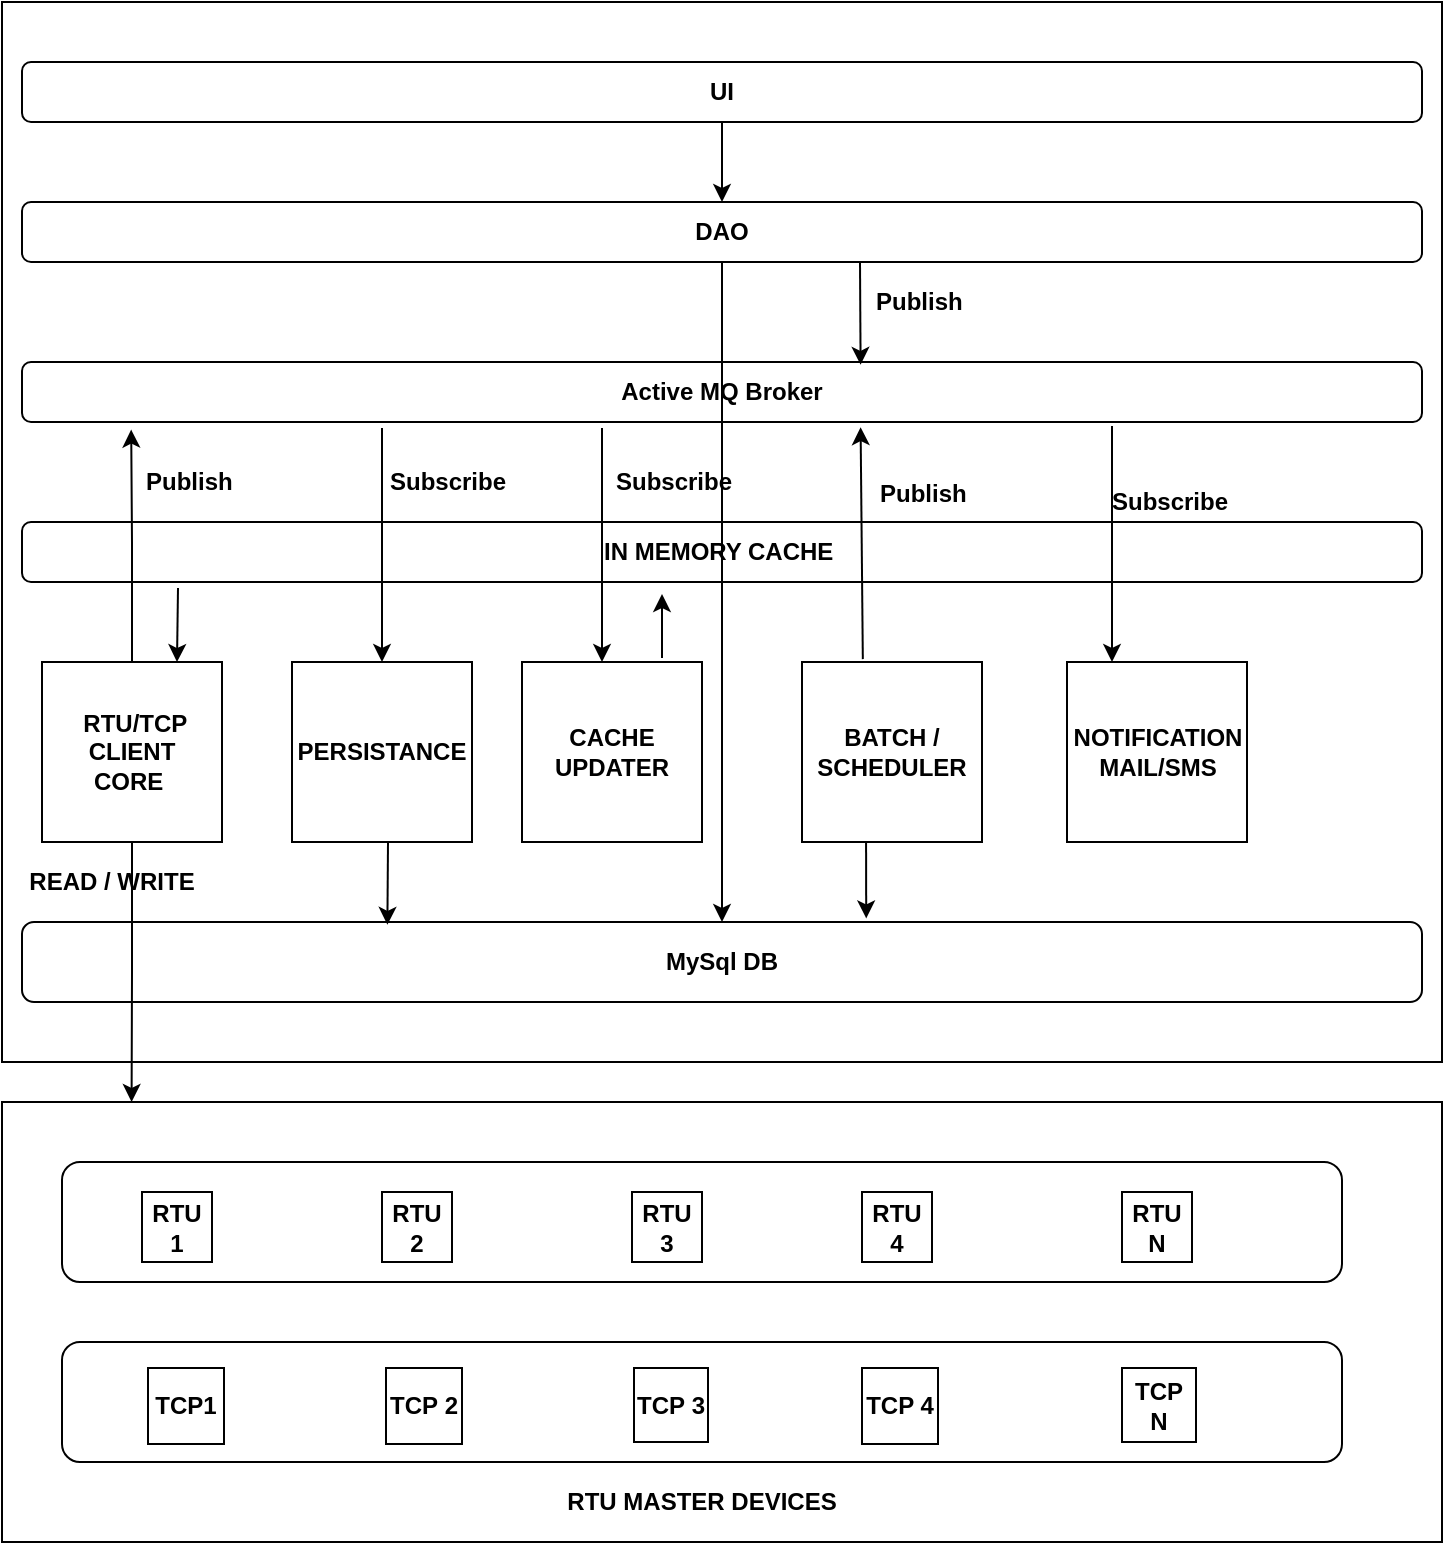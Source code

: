 <mxfile version="12.0.0" type="device" pages="1"><diagram id="nVQ-V7nPBvyZXcWhnkz0" name="Page-1"><mxGraphModel dx="1278" dy="547" grid="1" gridSize="10" guides="1" tooltips="1" connect="1" arrows="1" fold="1" page="1" pageScale="1" pageWidth="850" pageHeight="1100" math="0" shadow="0"><root><mxCell id="0"/><mxCell id="1" parent="0"/><mxCell id="PlnS123qpBssFD3NBoTQ-55" value="" style="rounded=0;whiteSpace=wrap;html=1;" vertex="1" parent="1"><mxGeometry x="90" y="80" width="720" height="530" as="geometry"/></mxCell><mxCell id="PlnS123qpBssFD3NBoTQ-15" value="" style="rounded=0;whiteSpace=wrap;html=1;fontStyle=1" vertex="1" parent="1"><mxGeometry x="90" y="630" width="720" height="220" as="geometry"/></mxCell><mxCell id="PlnS123qpBssFD3NBoTQ-1" value="&lt;b&gt;Active MQ Broker&lt;/b&gt;" style="rounded=1;whiteSpace=wrap;html=1;" vertex="1" parent="1"><mxGeometry x="100" y="260" width="700" height="30" as="geometry"/></mxCell><mxCell id="PlnS123qpBssFD3NBoTQ-2" value="&lt;b&gt;MySql DB&lt;/b&gt;" style="rounded=1;whiteSpace=wrap;html=1;" vertex="1" parent="1"><mxGeometry x="100" y="540" width="700" height="40" as="geometry"/></mxCell><mxCell id="PlnS123qpBssFD3NBoTQ-3" value="" style="rounded=1;whiteSpace=wrap;html=1;" vertex="1" parent="1"><mxGeometry x="120" y="660" width="640" height="60" as="geometry"/></mxCell><mxCell id="PlnS123qpBssFD3NBoTQ-4" value="&lt;b&gt;RTU 1&lt;/b&gt;" style="whiteSpace=wrap;html=1;aspect=fixed;" vertex="1" parent="1"><mxGeometry x="160" y="675" width="35" height="35" as="geometry"/></mxCell><mxCell id="PlnS123qpBssFD3NBoTQ-5" value="&lt;b&gt;RTU 2&lt;/b&gt;" style="whiteSpace=wrap;html=1;aspect=fixed;" vertex="1" parent="1"><mxGeometry x="280" y="675" width="35" height="35" as="geometry"/></mxCell><mxCell id="PlnS123qpBssFD3NBoTQ-6" value="&lt;b&gt;RTU 3&lt;/b&gt;" style="whiteSpace=wrap;html=1;aspect=fixed;" vertex="1" parent="1"><mxGeometry x="405" y="675" width="35" height="35" as="geometry"/></mxCell><mxCell id="PlnS123qpBssFD3NBoTQ-7" value="&lt;b&gt;RTU 4&lt;/b&gt;" style="whiteSpace=wrap;html=1;aspect=fixed;" vertex="1" parent="1"><mxGeometry x="520" y="675" width="35" height="35" as="geometry"/></mxCell><mxCell id="PlnS123qpBssFD3NBoTQ-8" value="&lt;b&gt;RTU N&lt;/b&gt;" style="whiteSpace=wrap;html=1;aspect=fixed;" vertex="1" parent="1"><mxGeometry x="650" y="675" width="35" height="35" as="geometry"/></mxCell><mxCell id="PlnS123qpBssFD3NBoTQ-9" value="" style="rounded=1;whiteSpace=wrap;html=1;" vertex="1" parent="1"><mxGeometry x="120" y="750" width="640" height="60" as="geometry"/></mxCell><mxCell id="PlnS123qpBssFD3NBoTQ-10" value="&lt;b&gt;TCP1&lt;/b&gt;" style="whiteSpace=wrap;html=1;aspect=fixed;" vertex="1" parent="1"><mxGeometry x="163" y="763" width="38" height="38" as="geometry"/></mxCell><mxCell id="PlnS123qpBssFD3NBoTQ-11" value="&lt;b&gt;TCP&amp;nbsp;2&lt;/b&gt;" style="whiteSpace=wrap;html=1;aspect=fixed;" vertex="1" parent="1"><mxGeometry x="282" y="763" width="38" height="38" as="geometry"/></mxCell><mxCell id="PlnS123qpBssFD3NBoTQ-12" value="&lt;b&gt;TCP&amp;nbsp;3&lt;/b&gt;" style="whiteSpace=wrap;html=1;aspect=fixed;" vertex="1" parent="1"><mxGeometry x="406" y="763" width="37" height="37" as="geometry"/></mxCell><mxCell id="PlnS123qpBssFD3NBoTQ-13" value="&lt;b&gt;TCP 4&lt;/b&gt;" style="whiteSpace=wrap;html=1;aspect=fixed;" vertex="1" parent="1"><mxGeometry x="520" y="763" width="38" height="38" as="geometry"/></mxCell><mxCell id="PlnS123qpBssFD3NBoTQ-14" value="&lt;b&gt;TCP N&lt;/b&gt;" style="whiteSpace=wrap;html=1;aspect=fixed;" vertex="1" parent="1"><mxGeometry x="650" y="763" width="37" height="37" as="geometry"/></mxCell><mxCell id="PlnS123qpBssFD3NBoTQ-16" value="&lt;b&gt;RTU MASTER DEVICES&lt;/b&gt;" style="text;html=1;strokeColor=none;fillColor=none;align=center;verticalAlign=middle;whiteSpace=wrap;rounded=0;" vertex="1" parent="1"><mxGeometry x="330" y="820" width="220" height="20" as="geometry"/></mxCell><mxCell id="PlnS123qpBssFD3NBoTQ-57" style="edgeStyle=orthogonalEdgeStyle;rounded=0;orthogonalLoop=1;jettySize=auto;html=1;entryX=0.09;entryY=0;entryDx=0;entryDy=0;entryPerimeter=0;" edge="1" parent="1" source="PlnS123qpBssFD3NBoTQ-17" target="PlnS123qpBssFD3NBoTQ-15"><mxGeometry relative="1" as="geometry"/></mxCell><mxCell id="PlnS123qpBssFD3NBoTQ-17" value="&lt;b&gt;&amp;nbsp;RTU/TCP CLIENT&lt;br&gt;&lt;/b&gt;&lt;b&gt;CORE&amp;nbsp;&lt;/b&gt;&lt;b&gt;&lt;br&gt;&lt;/b&gt;" style="whiteSpace=wrap;html=1;aspect=fixed;" vertex="1" parent="1"><mxGeometry x="110" y="410" width="90" height="90" as="geometry"/></mxCell><mxCell id="PlnS123qpBssFD3NBoTQ-19" value="&lt;b&gt;PERSISTANCE&lt;/b&gt;" style="whiteSpace=wrap;html=1;aspect=fixed;" vertex="1" parent="1"><mxGeometry x="235" y="410" width="90" height="90" as="geometry"/></mxCell><mxCell id="PlnS123qpBssFD3NBoTQ-20" value="&lt;b&gt;IN MEMORY CACHE&amp;nbsp;&lt;/b&gt;" style="rounded=1;whiteSpace=wrap;html=1;" vertex="1" parent="1"><mxGeometry x="100" y="340" width="700" height="30" as="geometry"/></mxCell><mxCell id="PlnS123qpBssFD3NBoTQ-28" style="edgeStyle=orthogonalEdgeStyle;rounded=0;orthogonalLoop=1;jettySize=auto;html=1;entryX=0.5;entryY=0;entryDx=0;entryDy=0;" edge="1" parent="1" source="PlnS123qpBssFD3NBoTQ-21" target="PlnS123qpBssFD3NBoTQ-2"><mxGeometry relative="1" as="geometry"/></mxCell><mxCell id="PlnS123qpBssFD3NBoTQ-21" value="&lt;b&gt;DAO&lt;/b&gt;" style="rounded=1;whiteSpace=wrap;html=1;" vertex="1" parent="1"><mxGeometry x="100" y="180" width="700" height="30" as="geometry"/></mxCell><mxCell id="PlnS123qpBssFD3NBoTQ-26" style="edgeStyle=orthogonalEdgeStyle;rounded=0;orthogonalLoop=1;jettySize=auto;html=1;entryX=0.5;entryY=0;entryDx=0;entryDy=0;" edge="1" parent="1" source="PlnS123qpBssFD3NBoTQ-22" target="PlnS123qpBssFD3NBoTQ-21"><mxGeometry relative="1" as="geometry"/></mxCell><mxCell id="PlnS123qpBssFD3NBoTQ-22" value="&lt;b&gt;UI&lt;/b&gt;" style="rounded=1;whiteSpace=wrap;html=1;" vertex="1" parent="1"><mxGeometry x="100" y="110" width="700" height="30" as="geometry"/></mxCell><mxCell id="PlnS123qpBssFD3NBoTQ-23" style="edgeStyle=orthogonalEdgeStyle;rounded=0;orthogonalLoop=1;jettySize=auto;html=1;entryX=0.078;entryY=1.127;entryDx=0;entryDy=0;entryPerimeter=0;" edge="1" parent="1" source="PlnS123qpBssFD3NBoTQ-17" target="PlnS123qpBssFD3NBoTQ-1"><mxGeometry relative="1" as="geometry"/></mxCell><mxCell id="PlnS123qpBssFD3NBoTQ-30" value="" style="endArrow=classic;html=1;entryX=0.599;entryY=0.047;entryDx=0;entryDy=0;entryPerimeter=0;" edge="1" parent="1" target="PlnS123qpBssFD3NBoTQ-1"><mxGeometry width="50" height="50" relative="1" as="geometry"><mxPoint x="519" y="210" as="sourcePoint"/><mxPoint x="505" y="260" as="targetPoint"/></mxGeometry></mxCell><mxCell id="PlnS123qpBssFD3NBoTQ-31" value="&lt;b&gt;CACHE&lt;br&gt;&lt;/b&gt;&lt;b&gt;UPDATER&lt;/b&gt;&lt;b&gt;&lt;br&gt;&lt;/b&gt;" style="whiteSpace=wrap;html=1;aspect=fixed;" vertex="1" parent="1"><mxGeometry x="350" y="410" width="90" height="90" as="geometry"/></mxCell><mxCell id="PlnS123qpBssFD3NBoTQ-33" value="&lt;b&gt;Publish&lt;/b&gt;" style="text;html=1;resizable=0;points=[];autosize=1;align=left;verticalAlign=top;spacingTop=-4;" vertex="1" parent="1"><mxGeometry x="160" y="310" width="60" height="20" as="geometry"/></mxCell><mxCell id="PlnS123qpBssFD3NBoTQ-36" value="" style="endArrow=classic;html=1;entryX=0.5;entryY=0;entryDx=0;entryDy=0;" edge="1" parent="1" target="PlnS123qpBssFD3NBoTQ-19"><mxGeometry width="50" height="50" relative="1" as="geometry"><mxPoint x="280" y="293" as="sourcePoint"/><mxPoint x="280" y="400" as="targetPoint"/></mxGeometry></mxCell><mxCell id="PlnS123qpBssFD3NBoTQ-39" value="&lt;b&gt;Subscribe&lt;/b&gt;" style="text;html=1;resizable=0;points=[];autosize=1;align=left;verticalAlign=top;spacingTop=-4;" vertex="1" parent="1"><mxGeometry x="282" y="310" width="70" height="20" as="geometry"/></mxCell><mxCell id="PlnS123qpBssFD3NBoTQ-40" value="" style="endArrow=classic;html=1;entryX=0.5;entryY=0;entryDx=0;entryDy=0;" edge="1" parent="1"><mxGeometry width="50" height="50" relative="1" as="geometry"><mxPoint x="390" y="293" as="sourcePoint"/><mxPoint x="390" y="410" as="targetPoint"/></mxGeometry></mxCell><mxCell id="PlnS123qpBssFD3NBoTQ-41" value="&lt;b&gt;Subscribe&lt;/b&gt;" style="text;html=1;resizable=0;points=[];autosize=1;align=left;verticalAlign=top;spacingTop=-4;" vertex="1" parent="1"><mxGeometry x="395" y="310" width="70" height="20" as="geometry"/></mxCell><mxCell id="PlnS123qpBssFD3NBoTQ-43" value="" style="endArrow=classic;html=1;entryX=0.75;entryY=0;entryDx=0;entryDy=0;" edge="1" parent="1" target="PlnS123qpBssFD3NBoTQ-17"><mxGeometry width="50" height="50" relative="1" as="geometry"><mxPoint x="178" y="373" as="sourcePoint"/><mxPoint x="178" y="410" as="targetPoint"/></mxGeometry></mxCell><mxCell id="PlnS123qpBssFD3NBoTQ-44" value="" style="endArrow=classic;html=1;" edge="1" parent="1"><mxGeometry width="50" height="50" relative="1" as="geometry"><mxPoint x="420" y="408" as="sourcePoint"/><mxPoint x="420" y="376" as="targetPoint"/></mxGeometry></mxCell><mxCell id="PlnS123qpBssFD3NBoTQ-45" value="&lt;b&gt;Publish&lt;/b&gt;" style="text;html=1;resizable=0;points=[];autosize=1;align=left;verticalAlign=top;spacingTop=-4;" vertex="1" parent="1"><mxGeometry x="525" y="220" width="60" height="20" as="geometry"/></mxCell><mxCell id="PlnS123qpBssFD3NBoTQ-46" value="" style="endArrow=classic;html=1;entryX=0.261;entryY=0.035;entryDx=0;entryDy=0;entryPerimeter=0;" edge="1" parent="1" target="PlnS123qpBssFD3NBoTQ-2"><mxGeometry width="50" height="50" relative="1" as="geometry"><mxPoint x="283" y="500" as="sourcePoint"/><mxPoint x="320" y="530" as="targetPoint"/></mxGeometry></mxCell><mxCell id="PlnS123qpBssFD3NBoTQ-47" value="&lt;b&gt;BATCH / SCHEDULER&lt;br&gt;&lt;/b&gt;" style="whiteSpace=wrap;html=1;aspect=fixed;" vertex="1" parent="1"><mxGeometry x="490" y="410" width="90" height="90" as="geometry"/></mxCell><mxCell id="PlnS123qpBssFD3NBoTQ-49" value="" style="endArrow=classic;html=1;exitX=0.356;exitY=0.998;exitDx=0;exitDy=0;exitPerimeter=0;entryX=0.603;entryY=-0.045;entryDx=0;entryDy=0;entryPerimeter=0;" edge="1" parent="1" source="PlnS123qpBssFD3NBoTQ-47" target="PlnS123qpBssFD3NBoTQ-2"><mxGeometry width="50" height="50" relative="1" as="geometry"><mxPoint x="510" y="550" as="sourcePoint"/><mxPoint x="570" y="520" as="targetPoint"/></mxGeometry></mxCell><mxCell id="PlnS123qpBssFD3NBoTQ-50" value="&lt;b&gt;NOTIFICATION&lt;br&gt;MAIL/SMS&lt;br&gt;&lt;/b&gt;" style="whiteSpace=wrap;html=1;aspect=fixed;" vertex="1" parent="1"><mxGeometry x="622.5" y="410" width="90" height="90" as="geometry"/></mxCell><mxCell id="PlnS123qpBssFD3NBoTQ-51" value="" style="endArrow=classic;html=1;entryX=0.599;entryY=1.087;entryDx=0;entryDy=0;entryPerimeter=0;exitX=0.338;exitY=-0.016;exitDx=0;exitDy=0;exitPerimeter=0;" edge="1" parent="1" source="PlnS123qpBssFD3NBoTQ-47" target="PlnS123qpBssFD3NBoTQ-1"><mxGeometry width="50" height="50" relative="1" as="geometry"><mxPoint x="519" y="400" as="sourcePoint"/><mxPoint x="570" y="370" as="targetPoint"/></mxGeometry></mxCell><mxCell id="PlnS123qpBssFD3NBoTQ-52" value="&lt;b&gt;Publish&lt;/b&gt;" style="text;html=1;resizable=0;points=[];autosize=1;align=left;verticalAlign=top;spacingTop=-4;" vertex="1" parent="1"><mxGeometry x="527" y="316" width="60" height="20" as="geometry"/></mxCell><mxCell id="PlnS123qpBssFD3NBoTQ-53" value="" style="endArrow=classic;html=1;entryX=0.25;entryY=0;entryDx=0;entryDy=0;" edge="1" parent="1" target="PlnS123qpBssFD3NBoTQ-50"><mxGeometry width="50" height="50" relative="1" as="geometry"><mxPoint x="645" y="292" as="sourcePoint"/><mxPoint x="690" y="290" as="targetPoint"/></mxGeometry></mxCell><mxCell id="PlnS123qpBssFD3NBoTQ-54" value="&lt;b&gt;Subscribe&lt;/b&gt;" style="text;html=1;resizable=0;points=[];autosize=1;align=left;verticalAlign=top;spacingTop=-4;" vertex="1" parent="1"><mxGeometry x="642.5" y="320" width="70" height="20" as="geometry"/></mxCell><mxCell id="PlnS123qpBssFD3NBoTQ-58" value="&lt;b&gt;READ / WRITE&lt;/b&gt;" style="text;html=1;strokeColor=none;fillColor=none;align=center;verticalAlign=middle;whiteSpace=wrap;rounded=0;" vertex="1" parent="1"><mxGeometry x="100" y="510" width="90" height="20" as="geometry"/></mxCell></root></mxGraphModel></diagram></mxfile>